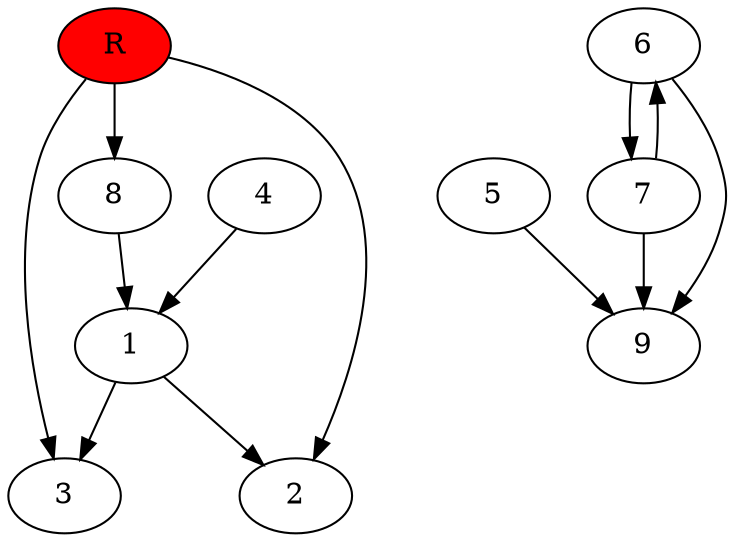 digraph prb4341 {
	1
	2
	3
	4
	5
	6
	7
	8
	R [fillcolor="#ff0000" style=filled]
	1 -> 2
	1 -> 3
	4 -> 1
	5 -> 9
	6 -> 7
	6 -> 9
	7 -> 6
	7 -> 9
	8 -> 1
	R -> 2
	R -> 3
	R -> 8
}

